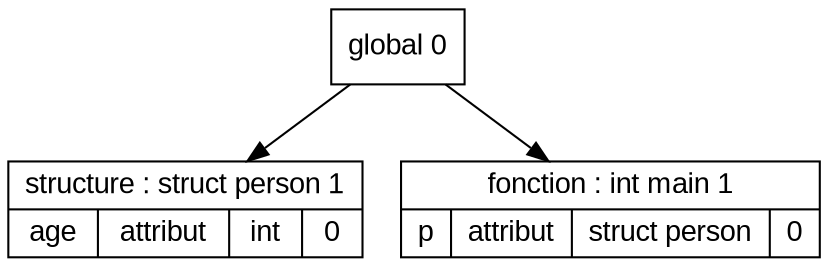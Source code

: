 digraph "tds"{

	node [fontname="Arial"];

	N1 [shape=record label="{ structure : struct person 1
	| { age | attribut | int | 0 }
	}"];

	N2 [shape=record label="{ fonction : int main 1
	| { p | attribut | struct person | 0 }
	}"];

	N0 [shape=record label="{ global 0
	}"];


	N0 -> N1; 
	N0 -> N2; 
}
